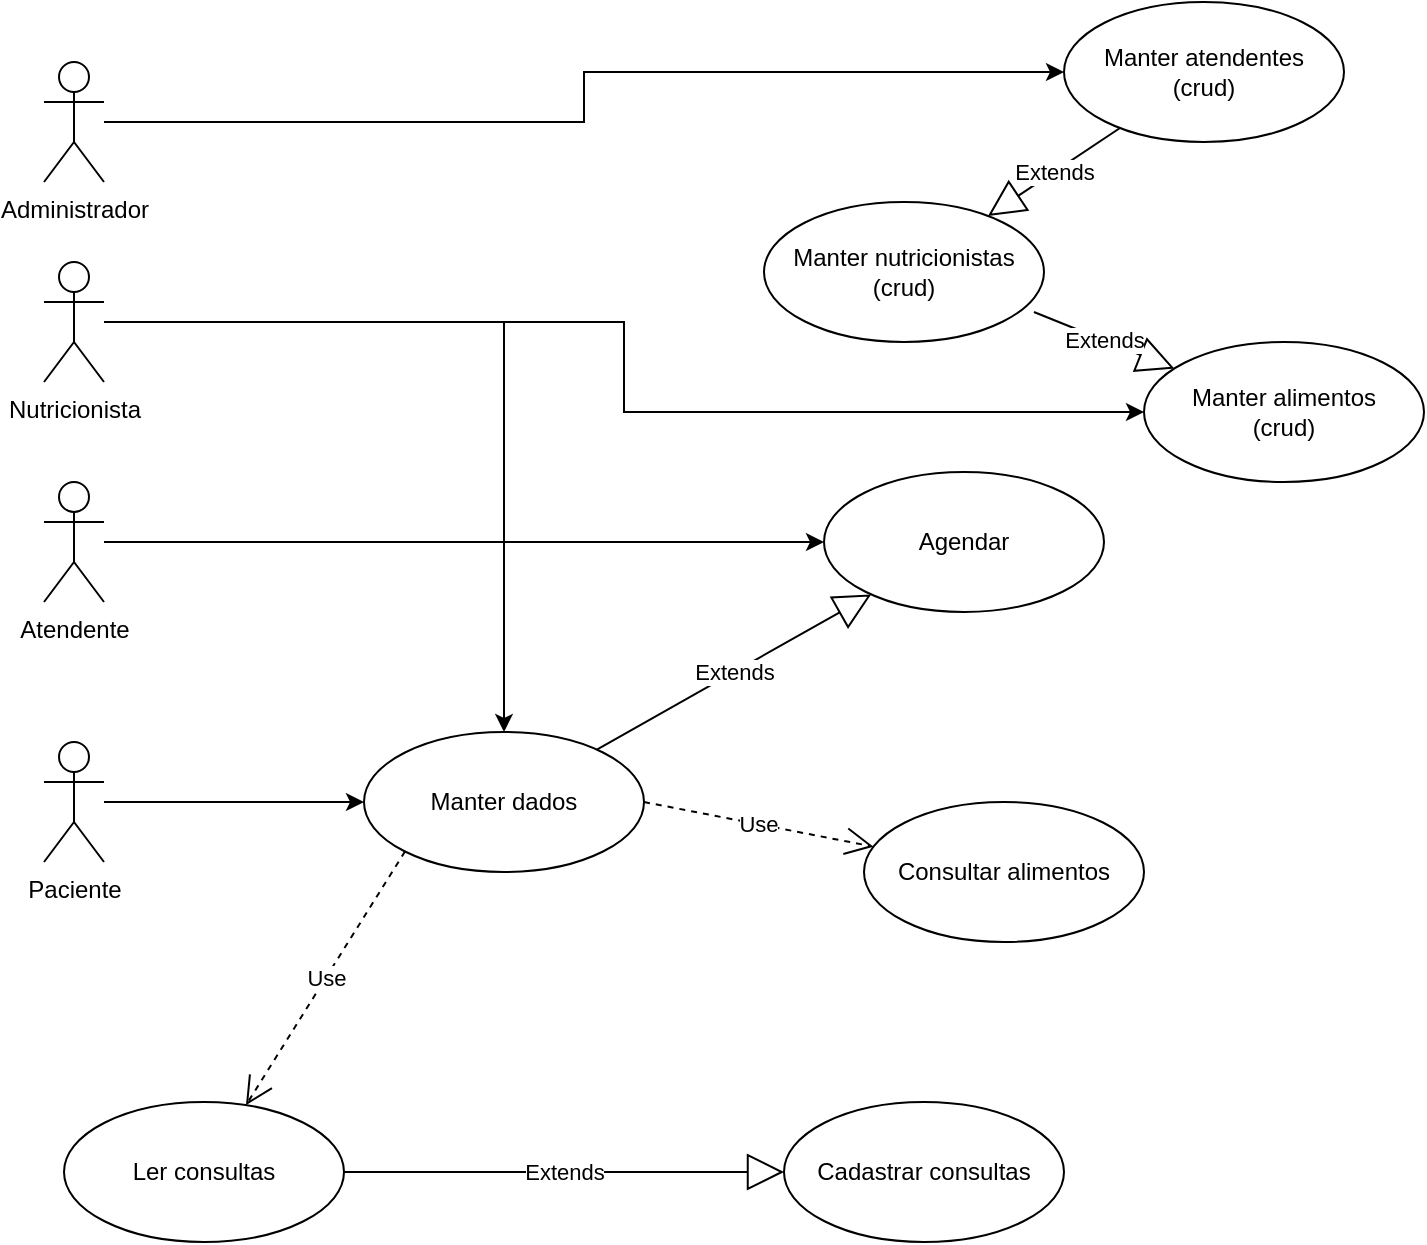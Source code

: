 <mxfile version="13.7.5" type="github">
  <diagram id="C5RBs43oDa-KdzZeNtuy" name="Page-1">
    <mxGraphModel dx="868" dy="462" grid="1" gridSize="10" guides="1" tooltips="1" connect="1" arrows="1" fold="1" page="1" pageScale="1" pageWidth="827" pageHeight="1169" math="0" shadow="0">
      <root>
        <mxCell id="WIyWlLk6GJQsqaUBKTNV-0" />
        <mxCell id="WIyWlLk6GJQsqaUBKTNV-1" parent="WIyWlLk6GJQsqaUBKTNV-0" />
        <mxCell id="_za1WFgPB-2L5A8JAV1J-22" style="edgeStyle=orthogonalEdgeStyle;rounded=0;orthogonalLoop=1;jettySize=auto;html=1;entryX=0;entryY=0.5;entryDx=0;entryDy=0;" edge="1" parent="WIyWlLk6GJQsqaUBKTNV-1" source="_za1WFgPB-2L5A8JAV1J-0" target="_za1WFgPB-2L5A8JAV1J-19">
          <mxGeometry relative="1" as="geometry" />
        </mxCell>
        <mxCell id="_za1WFgPB-2L5A8JAV1J-0" value="Administrador" style="shape=umlActor;verticalLabelPosition=bottom;verticalAlign=top;html=1;" vertex="1" parent="WIyWlLk6GJQsqaUBKTNV-1">
          <mxGeometry x="120" y="30" width="30" height="60" as="geometry" />
        </mxCell>
        <mxCell id="_za1WFgPB-2L5A8JAV1J-8" style="edgeStyle=orthogonalEdgeStyle;rounded=0;orthogonalLoop=1;jettySize=auto;html=1;entryX=0;entryY=0.5;entryDx=0;entryDy=0;" edge="1" parent="WIyWlLk6GJQsqaUBKTNV-1" source="_za1WFgPB-2L5A8JAV1J-1" target="_za1WFgPB-2L5A8JAV1J-5">
          <mxGeometry relative="1" as="geometry" />
        </mxCell>
        <mxCell id="_za1WFgPB-2L5A8JAV1J-1" value="Atendente" style="shape=umlActor;verticalLabelPosition=bottom;verticalAlign=top;html=1;" vertex="1" parent="WIyWlLk6GJQsqaUBKTNV-1">
          <mxGeometry x="120" y="240" width="30" height="60" as="geometry" />
        </mxCell>
        <mxCell id="_za1WFgPB-2L5A8JAV1J-9" style="edgeStyle=orthogonalEdgeStyle;rounded=0;orthogonalLoop=1;jettySize=auto;html=1;entryX=0.5;entryY=0;entryDx=0;entryDy=0;" edge="1" parent="WIyWlLk6GJQsqaUBKTNV-1" source="_za1WFgPB-2L5A8JAV1J-2" target="_za1WFgPB-2L5A8JAV1J-4">
          <mxGeometry relative="1" as="geometry" />
        </mxCell>
        <mxCell id="_za1WFgPB-2L5A8JAV1J-26" style="edgeStyle=orthogonalEdgeStyle;rounded=0;orthogonalLoop=1;jettySize=auto;html=1;" edge="1" parent="WIyWlLk6GJQsqaUBKTNV-1" source="_za1WFgPB-2L5A8JAV1J-2" target="_za1WFgPB-2L5A8JAV1J-21">
          <mxGeometry relative="1" as="geometry" />
        </mxCell>
        <mxCell id="_za1WFgPB-2L5A8JAV1J-2" value="Nutricionista" style="shape=umlActor;verticalLabelPosition=bottom;verticalAlign=top;html=1;" vertex="1" parent="WIyWlLk6GJQsqaUBKTNV-1">
          <mxGeometry x="120" y="130" width="30" height="60" as="geometry" />
        </mxCell>
        <mxCell id="_za1WFgPB-2L5A8JAV1J-10" style="edgeStyle=orthogonalEdgeStyle;rounded=0;orthogonalLoop=1;jettySize=auto;html=1;entryX=0;entryY=0.5;entryDx=0;entryDy=0;" edge="1" parent="WIyWlLk6GJQsqaUBKTNV-1" source="_za1WFgPB-2L5A8JAV1J-3" target="_za1WFgPB-2L5A8JAV1J-4">
          <mxGeometry relative="1" as="geometry" />
        </mxCell>
        <mxCell id="_za1WFgPB-2L5A8JAV1J-3" value="Paciente" style="shape=umlActor;verticalLabelPosition=bottom;verticalAlign=top;html=1;" vertex="1" parent="WIyWlLk6GJQsqaUBKTNV-1">
          <mxGeometry x="120" y="370" width="30" height="60" as="geometry" />
        </mxCell>
        <mxCell id="_za1WFgPB-2L5A8JAV1J-4" value="Manter dados" style="ellipse;whiteSpace=wrap;html=1;" vertex="1" parent="WIyWlLk6GJQsqaUBKTNV-1">
          <mxGeometry x="280" y="365" width="140" height="70" as="geometry" />
        </mxCell>
        <mxCell id="_za1WFgPB-2L5A8JAV1J-5" value="Agendar" style="ellipse;whiteSpace=wrap;html=1;" vertex="1" parent="WIyWlLk6GJQsqaUBKTNV-1">
          <mxGeometry x="510" y="235" width="140" height="70" as="geometry" />
        </mxCell>
        <mxCell id="_za1WFgPB-2L5A8JAV1J-6" value="Ler consultas" style="ellipse;whiteSpace=wrap;html=1;" vertex="1" parent="WIyWlLk6GJQsqaUBKTNV-1">
          <mxGeometry x="130" y="550" width="140" height="70" as="geometry" />
        </mxCell>
        <mxCell id="_za1WFgPB-2L5A8JAV1J-11" value="Consultar alimentos" style="ellipse;whiteSpace=wrap;html=1;" vertex="1" parent="WIyWlLk6GJQsqaUBKTNV-1">
          <mxGeometry x="530" y="400" width="140" height="70" as="geometry" />
        </mxCell>
        <mxCell id="_za1WFgPB-2L5A8JAV1J-12" value="Use" style="endArrow=open;endSize=12;dashed=1;html=1;exitX=1;exitY=0.5;exitDx=0;exitDy=0;" edge="1" parent="WIyWlLk6GJQsqaUBKTNV-1" source="_za1WFgPB-2L5A8JAV1J-4" target="_za1WFgPB-2L5A8JAV1J-11">
          <mxGeometry width="160" relative="1" as="geometry">
            <mxPoint x="330" y="450" as="sourcePoint" />
            <mxPoint x="490" y="450" as="targetPoint" />
          </mxGeometry>
        </mxCell>
        <mxCell id="_za1WFgPB-2L5A8JAV1J-13" value="Cadastrar consultas" style="ellipse;whiteSpace=wrap;html=1;" vertex="1" parent="WIyWlLk6GJQsqaUBKTNV-1">
          <mxGeometry x="490" y="550" width="140" height="70" as="geometry" />
        </mxCell>
        <mxCell id="_za1WFgPB-2L5A8JAV1J-16" value="Extends" style="endArrow=block;endSize=16;endFill=0;html=1;exitX=1;exitY=0.5;exitDx=0;exitDy=0;" edge="1" parent="WIyWlLk6GJQsqaUBKTNV-1" source="_za1WFgPB-2L5A8JAV1J-6" target="_za1WFgPB-2L5A8JAV1J-13">
          <mxGeometry width="160" relative="1" as="geometry">
            <mxPoint x="330" y="450" as="sourcePoint" />
            <mxPoint x="490" y="450" as="targetPoint" />
          </mxGeometry>
        </mxCell>
        <mxCell id="_za1WFgPB-2L5A8JAV1J-17" value="Use" style="endArrow=open;endSize=12;dashed=1;html=1;exitX=0;exitY=1;exitDx=0;exitDy=0;" edge="1" parent="WIyWlLk6GJQsqaUBKTNV-1" source="_za1WFgPB-2L5A8JAV1J-4" target="_za1WFgPB-2L5A8JAV1J-6">
          <mxGeometry width="160" relative="1" as="geometry">
            <mxPoint x="330" y="450" as="sourcePoint" />
            <mxPoint x="490" y="450" as="targetPoint" />
          </mxGeometry>
        </mxCell>
        <mxCell id="_za1WFgPB-2L5A8JAV1J-18" value="Extends" style="endArrow=block;endSize=16;endFill=0;html=1;" edge="1" parent="WIyWlLk6GJQsqaUBKTNV-1" source="_za1WFgPB-2L5A8JAV1J-4" target="_za1WFgPB-2L5A8JAV1J-5">
          <mxGeometry width="160" relative="1" as="geometry">
            <mxPoint x="538" y="350" as="sourcePoint" />
            <mxPoint x="490" y="290" as="targetPoint" />
          </mxGeometry>
        </mxCell>
        <mxCell id="_za1WFgPB-2L5A8JAV1J-19" value="Manter atendentes&lt;br&gt;(crud)" style="ellipse;whiteSpace=wrap;html=1;" vertex="1" parent="WIyWlLk6GJQsqaUBKTNV-1">
          <mxGeometry x="630" width="140" height="70" as="geometry" />
        </mxCell>
        <mxCell id="_za1WFgPB-2L5A8JAV1J-20" value="Manter nutricionistas&lt;br&gt;(crud)" style="ellipse;whiteSpace=wrap;html=1;" vertex="1" parent="WIyWlLk6GJQsqaUBKTNV-1">
          <mxGeometry x="480" y="100" width="140" height="70" as="geometry" />
        </mxCell>
        <mxCell id="_za1WFgPB-2L5A8JAV1J-21" value="Manter alimentos&lt;br&gt;(crud)" style="ellipse;whiteSpace=wrap;html=1;" vertex="1" parent="WIyWlLk6GJQsqaUBKTNV-1">
          <mxGeometry x="670" y="170" width="140" height="70" as="geometry" />
        </mxCell>
        <mxCell id="_za1WFgPB-2L5A8JAV1J-23" value="Extends" style="endArrow=block;endSize=16;endFill=0;html=1;" edge="1" parent="WIyWlLk6GJQsqaUBKTNV-1" source="_za1WFgPB-2L5A8JAV1J-19" target="_za1WFgPB-2L5A8JAV1J-20">
          <mxGeometry width="160" relative="1" as="geometry">
            <mxPoint x="330" y="130" as="sourcePoint" />
            <mxPoint x="490" y="130" as="targetPoint" />
          </mxGeometry>
        </mxCell>
        <mxCell id="_za1WFgPB-2L5A8JAV1J-25" value="Extends" style="endArrow=block;endSize=16;endFill=0;html=1;exitX=0.964;exitY=0.786;exitDx=0;exitDy=0;exitPerimeter=0;" edge="1" parent="WIyWlLk6GJQsqaUBKTNV-1" source="_za1WFgPB-2L5A8JAV1J-20" target="_za1WFgPB-2L5A8JAV1J-21">
          <mxGeometry width="160" relative="1" as="geometry">
            <mxPoint x="330" y="130" as="sourcePoint" />
            <mxPoint x="490" y="130" as="targetPoint" />
          </mxGeometry>
        </mxCell>
      </root>
    </mxGraphModel>
  </diagram>
</mxfile>

